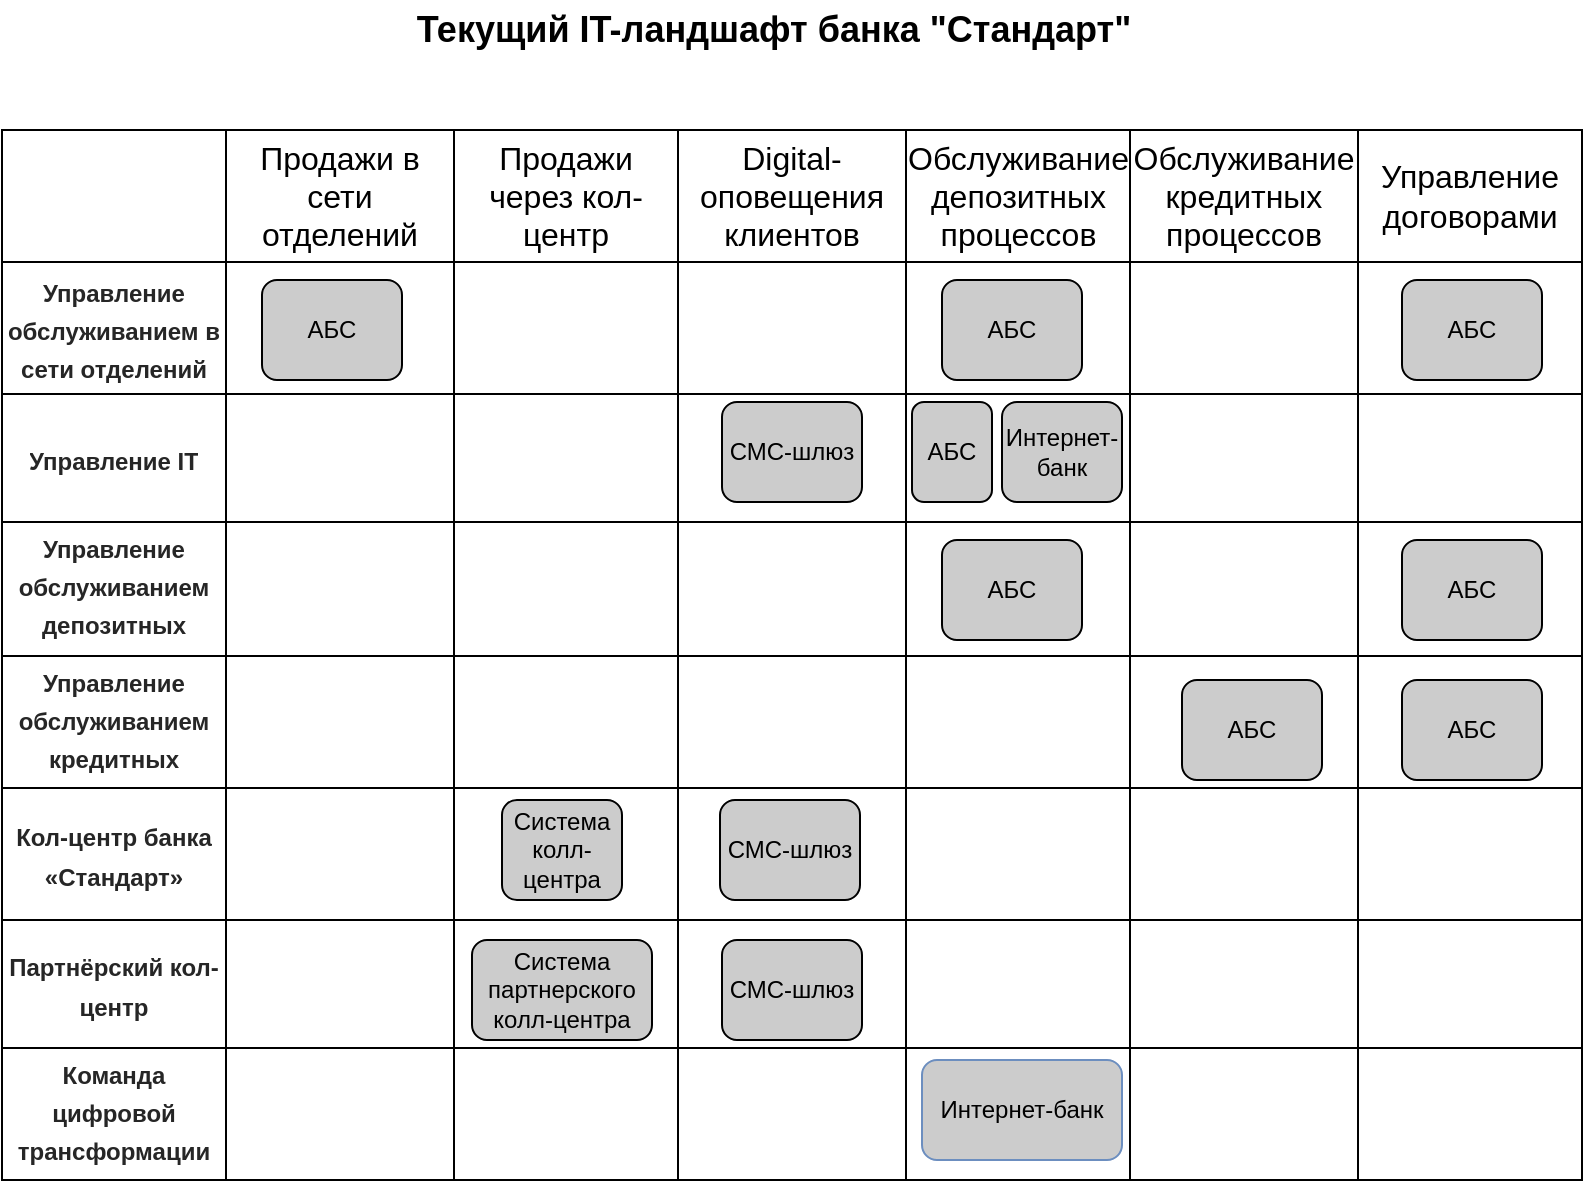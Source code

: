 <mxfile version="22.0.3" type="device">
  <diagram name="Страница — 1" id="ALKjOi59Uzz7_YGwZ8OA">
    <mxGraphModel dx="1302" dy="704" grid="1" gridSize="10" guides="1" tooltips="1" connect="1" arrows="1" fold="1" page="1" pageScale="1" pageWidth="827" pageHeight="1169" math="0" shadow="0">
      <root>
        <mxCell id="0" />
        <mxCell id="1" parent="0" />
        <mxCell id="6vpHeWo11vO7uTT2ahkF-14" value="" style="shape=table;startSize=0;container=1;collapsible=0;childLayout=tableLayout;fontSize=16;whiteSpace=wrap;" vertex="1" parent="1">
          <mxGeometry x="20" y="85" width="790" height="525" as="geometry" />
        </mxCell>
        <mxCell id="6vpHeWo11vO7uTT2ahkF-15" value="" style="shape=tableRow;horizontal=0;startSize=0;swimlaneHead=0;swimlaneBody=0;strokeColor=inherit;top=0;left=0;bottom=0;right=0;collapsible=0;dropTarget=0;fillColor=none;points=[[0,0.5],[1,0.5]];portConstraint=eastwest;fontSize=16;" vertex="1" parent="6vpHeWo11vO7uTT2ahkF-14">
          <mxGeometry width="790" height="66" as="geometry" />
        </mxCell>
        <mxCell id="6vpHeWo11vO7uTT2ahkF-16" value="" style="shape=partialRectangle;html=1;whiteSpace=wrap;connectable=0;strokeColor=inherit;overflow=hidden;fillColor=none;top=0;left=0;bottom=0;right=0;pointerEvents=1;fontSize=16;" vertex="1" parent="6vpHeWo11vO7uTT2ahkF-15">
          <mxGeometry width="112" height="66" as="geometry">
            <mxRectangle width="112" height="66" as="alternateBounds" />
          </mxGeometry>
        </mxCell>
        <mxCell id="6vpHeWo11vO7uTT2ahkF-88" value="Продажи в сети отделений&lt;br&gt;" style="shape=partialRectangle;html=1;whiteSpace=wrap;connectable=0;strokeColor=inherit;overflow=hidden;fillColor=none;top=0;left=0;bottom=0;right=0;pointerEvents=1;fontSize=16;" vertex="1" parent="6vpHeWo11vO7uTT2ahkF-15">
          <mxGeometry x="112" width="114" height="66" as="geometry">
            <mxRectangle width="114" height="66" as="alternateBounds" />
          </mxGeometry>
        </mxCell>
        <mxCell id="6vpHeWo11vO7uTT2ahkF-50" value="Продажи через кол-центр" style="shape=partialRectangle;html=1;whiteSpace=wrap;connectable=0;strokeColor=inherit;overflow=hidden;fillColor=none;top=0;left=0;bottom=0;right=0;pointerEvents=1;fontSize=16;" vertex="1" parent="6vpHeWo11vO7uTT2ahkF-15">
          <mxGeometry x="226" width="112" height="66" as="geometry">
            <mxRectangle width="112" height="66" as="alternateBounds" />
          </mxGeometry>
        </mxCell>
        <mxCell id="6vpHeWo11vO7uTT2ahkF-47" value="Digital-оповещения клиентов" style="shape=partialRectangle;html=1;whiteSpace=wrap;connectable=0;strokeColor=inherit;overflow=hidden;fillColor=none;top=0;left=0;bottom=0;right=0;pointerEvents=1;fontSize=16;" vertex="1" parent="6vpHeWo11vO7uTT2ahkF-15">
          <mxGeometry x="338" width="114" height="66" as="geometry">
            <mxRectangle width="114" height="66" as="alternateBounds" />
          </mxGeometry>
        </mxCell>
        <mxCell id="6vpHeWo11vO7uTT2ahkF-44" value="Обслуживание депозитных процессов" style="shape=partialRectangle;html=1;whiteSpace=wrap;connectable=0;strokeColor=inherit;overflow=hidden;fillColor=none;top=0;left=0;bottom=0;right=0;pointerEvents=1;fontSize=16;" vertex="1" parent="6vpHeWo11vO7uTT2ahkF-15">
          <mxGeometry x="452" width="112" height="66" as="geometry">
            <mxRectangle width="112" height="66" as="alternateBounds" />
          </mxGeometry>
        </mxCell>
        <mxCell id="6vpHeWo11vO7uTT2ahkF-17" value="Обслуживание кредитных процессов" style="shape=partialRectangle;html=1;whiteSpace=wrap;connectable=0;strokeColor=inherit;overflow=hidden;fillColor=none;top=0;left=0;bottom=0;right=0;pointerEvents=1;fontSize=16;" vertex="1" parent="6vpHeWo11vO7uTT2ahkF-15">
          <mxGeometry x="564" width="114" height="66" as="geometry">
            <mxRectangle width="114" height="66" as="alternateBounds" />
          </mxGeometry>
        </mxCell>
        <mxCell id="6vpHeWo11vO7uTT2ahkF-18" value="Управление договорами" style="shape=partialRectangle;html=1;whiteSpace=wrap;connectable=0;strokeColor=inherit;overflow=hidden;fillColor=none;top=0;left=0;bottom=0;right=0;pointerEvents=1;fontSize=16;" vertex="1" parent="6vpHeWo11vO7uTT2ahkF-15">
          <mxGeometry x="678" width="112" height="66" as="geometry">
            <mxRectangle width="112" height="66" as="alternateBounds" />
          </mxGeometry>
        </mxCell>
        <mxCell id="6vpHeWo11vO7uTT2ahkF-19" value="" style="shape=tableRow;horizontal=0;startSize=0;swimlaneHead=0;swimlaneBody=0;strokeColor=inherit;top=0;left=0;bottom=0;right=0;collapsible=0;dropTarget=0;fillColor=none;points=[[0,0.5],[1,0.5]];portConstraint=eastwest;fontSize=16;" vertex="1" parent="6vpHeWo11vO7uTT2ahkF-14">
          <mxGeometry y="66" width="790" height="66" as="geometry" />
        </mxCell>
        <mxCell id="6vpHeWo11vO7uTT2ahkF-20" value="&lt;strong style=&quot;box-sizing: inherit; color: rgba(0, 0, 0, 0.85); font-family: &amp;quot;YS Text&amp;quot;, sans-serif; text-align: left; background-color: rgb(255, 255, 255);&quot;&gt;&lt;font style=&quot;font-size: 12px;&quot;&gt;Управление обслуживанием в сети отделений&lt;/font&gt;&lt;/strong&gt;" style="shape=partialRectangle;html=1;whiteSpace=wrap;connectable=0;strokeColor=inherit;overflow=hidden;fillColor=none;top=0;left=0;bottom=0;right=0;pointerEvents=1;fontSize=16;" vertex="1" parent="6vpHeWo11vO7uTT2ahkF-19">
          <mxGeometry width="112" height="66" as="geometry">
            <mxRectangle width="112" height="66" as="alternateBounds" />
          </mxGeometry>
        </mxCell>
        <mxCell id="6vpHeWo11vO7uTT2ahkF-89" style="shape=partialRectangle;html=1;whiteSpace=wrap;connectable=0;strokeColor=inherit;overflow=hidden;fillColor=none;top=0;left=0;bottom=0;right=0;pointerEvents=1;fontSize=16;" vertex="1" parent="6vpHeWo11vO7uTT2ahkF-19">
          <mxGeometry x="112" width="114" height="66" as="geometry">
            <mxRectangle width="114" height="66" as="alternateBounds" />
          </mxGeometry>
        </mxCell>
        <mxCell id="6vpHeWo11vO7uTT2ahkF-51" style="shape=partialRectangle;html=1;whiteSpace=wrap;connectable=0;strokeColor=inherit;overflow=hidden;fillColor=none;top=0;left=0;bottom=0;right=0;pointerEvents=1;fontSize=16;" vertex="1" parent="6vpHeWo11vO7uTT2ahkF-19">
          <mxGeometry x="226" width="112" height="66" as="geometry">
            <mxRectangle width="112" height="66" as="alternateBounds" />
          </mxGeometry>
        </mxCell>
        <mxCell id="6vpHeWo11vO7uTT2ahkF-48" style="shape=partialRectangle;html=1;whiteSpace=wrap;connectable=0;strokeColor=inherit;overflow=hidden;fillColor=none;top=0;left=0;bottom=0;right=0;pointerEvents=1;fontSize=16;" vertex="1" parent="6vpHeWo11vO7uTT2ahkF-19">
          <mxGeometry x="338" width="114" height="66" as="geometry">
            <mxRectangle width="114" height="66" as="alternateBounds" />
          </mxGeometry>
        </mxCell>
        <mxCell id="6vpHeWo11vO7uTT2ahkF-45" style="shape=partialRectangle;html=1;whiteSpace=wrap;connectable=0;strokeColor=inherit;overflow=hidden;fillColor=none;top=0;left=0;bottom=0;right=0;pointerEvents=1;fontSize=16;" vertex="1" parent="6vpHeWo11vO7uTT2ahkF-19">
          <mxGeometry x="452" width="112" height="66" as="geometry">
            <mxRectangle width="112" height="66" as="alternateBounds" />
          </mxGeometry>
        </mxCell>
        <mxCell id="6vpHeWo11vO7uTT2ahkF-21" value="" style="shape=partialRectangle;html=1;whiteSpace=wrap;connectable=0;strokeColor=inherit;overflow=hidden;fillColor=none;top=0;left=0;bottom=0;right=0;pointerEvents=1;fontSize=16;" vertex="1" parent="6vpHeWo11vO7uTT2ahkF-19">
          <mxGeometry x="564" width="114" height="66" as="geometry">
            <mxRectangle width="114" height="66" as="alternateBounds" />
          </mxGeometry>
        </mxCell>
        <mxCell id="6vpHeWo11vO7uTT2ahkF-22" value="" style="shape=partialRectangle;html=1;whiteSpace=wrap;connectable=0;strokeColor=inherit;overflow=hidden;fillColor=none;top=0;left=0;bottom=0;right=0;pointerEvents=1;fontSize=16;" vertex="1" parent="6vpHeWo11vO7uTT2ahkF-19">
          <mxGeometry x="678" width="112" height="66" as="geometry">
            <mxRectangle width="112" height="66" as="alternateBounds" />
          </mxGeometry>
        </mxCell>
        <mxCell id="6vpHeWo11vO7uTT2ahkF-23" value="" style="shape=tableRow;horizontal=0;startSize=0;swimlaneHead=0;swimlaneBody=0;strokeColor=inherit;top=0;left=0;bottom=0;right=0;collapsible=0;dropTarget=0;fillColor=none;points=[[0,0.5],[1,0.5]];portConstraint=eastwest;fontSize=12;" vertex="1" parent="6vpHeWo11vO7uTT2ahkF-14">
          <mxGeometry y="132" width="790" height="64" as="geometry" />
        </mxCell>
        <mxCell id="6vpHeWo11vO7uTT2ahkF-24" value="&lt;strong style=&quot;box-sizing: inherit; color: rgba(0, 0, 0, 0.85); font-family: &amp;quot;YS Text&amp;quot;, sans-serif; text-align: left; background-color: rgb(255, 255, 255);&quot;&gt;&lt;font style=&quot;font-size: 12px;&quot;&gt;Управление IT&lt;/font&gt;&lt;/strong&gt;" style="shape=partialRectangle;html=1;whiteSpace=wrap;connectable=0;strokeColor=inherit;overflow=hidden;fillColor=none;top=0;left=0;bottom=0;right=0;pointerEvents=1;fontSize=16;" vertex="1" parent="6vpHeWo11vO7uTT2ahkF-23">
          <mxGeometry width="112" height="64" as="geometry">
            <mxRectangle width="112" height="64" as="alternateBounds" />
          </mxGeometry>
        </mxCell>
        <mxCell id="6vpHeWo11vO7uTT2ahkF-90" style="shape=partialRectangle;html=1;whiteSpace=wrap;connectable=0;strokeColor=inherit;overflow=hidden;fillColor=none;top=0;left=0;bottom=0;right=0;pointerEvents=1;fontSize=16;" vertex="1" parent="6vpHeWo11vO7uTT2ahkF-23">
          <mxGeometry x="112" width="114" height="64" as="geometry">
            <mxRectangle width="114" height="64" as="alternateBounds" />
          </mxGeometry>
        </mxCell>
        <mxCell id="6vpHeWo11vO7uTT2ahkF-52" style="shape=partialRectangle;html=1;whiteSpace=wrap;connectable=0;strokeColor=inherit;overflow=hidden;fillColor=none;top=0;left=0;bottom=0;right=0;pointerEvents=1;fontSize=16;" vertex="1" parent="6vpHeWo11vO7uTT2ahkF-23">
          <mxGeometry x="226" width="112" height="64" as="geometry">
            <mxRectangle width="112" height="64" as="alternateBounds" />
          </mxGeometry>
        </mxCell>
        <mxCell id="6vpHeWo11vO7uTT2ahkF-49" style="shape=partialRectangle;html=1;whiteSpace=wrap;connectable=0;strokeColor=inherit;overflow=hidden;fillColor=none;top=0;left=0;bottom=0;right=0;pointerEvents=1;fontSize=16;" vertex="1" parent="6vpHeWo11vO7uTT2ahkF-23">
          <mxGeometry x="338" width="114" height="64" as="geometry">
            <mxRectangle width="114" height="64" as="alternateBounds" />
          </mxGeometry>
        </mxCell>
        <mxCell id="6vpHeWo11vO7uTT2ahkF-46" style="shape=partialRectangle;html=1;whiteSpace=wrap;connectable=0;strokeColor=inherit;overflow=hidden;fillColor=none;top=0;left=0;bottom=0;right=0;pointerEvents=1;fontSize=16;" vertex="1" parent="6vpHeWo11vO7uTT2ahkF-23">
          <mxGeometry x="452" width="112" height="64" as="geometry">
            <mxRectangle width="112" height="64" as="alternateBounds" />
          </mxGeometry>
        </mxCell>
        <mxCell id="6vpHeWo11vO7uTT2ahkF-25" value="" style="shape=partialRectangle;html=1;whiteSpace=wrap;connectable=0;strokeColor=inherit;overflow=hidden;fillColor=none;top=0;left=0;bottom=0;right=0;pointerEvents=1;fontSize=16;" vertex="1" parent="6vpHeWo11vO7uTT2ahkF-23">
          <mxGeometry x="564" width="114" height="64" as="geometry">
            <mxRectangle width="114" height="64" as="alternateBounds" />
          </mxGeometry>
        </mxCell>
        <mxCell id="6vpHeWo11vO7uTT2ahkF-26" value="" style="shape=partialRectangle;html=1;whiteSpace=wrap;connectable=0;strokeColor=inherit;overflow=hidden;fillColor=none;top=0;left=0;bottom=0;right=0;pointerEvents=1;fontSize=16;" vertex="1" parent="6vpHeWo11vO7uTT2ahkF-23">
          <mxGeometry x="678" width="112" height="64" as="geometry">
            <mxRectangle width="112" height="64" as="alternateBounds" />
          </mxGeometry>
        </mxCell>
        <mxCell id="6vpHeWo11vO7uTT2ahkF-81" style="shape=tableRow;horizontal=0;startSize=0;swimlaneHead=0;swimlaneBody=0;strokeColor=inherit;top=0;left=0;bottom=0;right=0;collapsible=0;dropTarget=0;fillColor=none;points=[[0,0.5],[1,0.5]];portConstraint=eastwest;fontSize=16;" vertex="1" parent="6vpHeWo11vO7uTT2ahkF-14">
          <mxGeometry y="196" width="790" height="67" as="geometry" />
        </mxCell>
        <mxCell id="6vpHeWo11vO7uTT2ahkF-82" value="&lt;strong style=&quot;box-sizing: inherit; color: rgba(0, 0, 0, 0.85); font-family: &amp;quot;YS Text&amp;quot;, sans-serif; text-align: left; background-color: rgb(255, 255, 255);&quot;&gt;&lt;font style=&quot;font-size: 12px;&quot;&gt;Управление обслуживанием депозитных продуктов&lt;/font&gt;&lt;/strong&gt;" style="shape=partialRectangle;html=1;whiteSpace=wrap;connectable=0;strokeColor=inherit;overflow=hidden;fillColor=none;top=0;left=0;bottom=0;right=0;pointerEvents=1;fontSize=16;" vertex="1" parent="6vpHeWo11vO7uTT2ahkF-81">
          <mxGeometry width="112" height="67" as="geometry">
            <mxRectangle width="112" height="67" as="alternateBounds" />
          </mxGeometry>
        </mxCell>
        <mxCell id="6vpHeWo11vO7uTT2ahkF-91" style="shape=partialRectangle;html=1;whiteSpace=wrap;connectable=0;strokeColor=inherit;overflow=hidden;fillColor=none;top=0;left=0;bottom=0;right=0;pointerEvents=1;fontSize=16;" vertex="1" parent="6vpHeWo11vO7uTT2ahkF-81">
          <mxGeometry x="112" width="114" height="67" as="geometry">
            <mxRectangle width="114" height="67" as="alternateBounds" />
          </mxGeometry>
        </mxCell>
        <mxCell id="6vpHeWo11vO7uTT2ahkF-83" style="shape=partialRectangle;html=1;whiteSpace=wrap;connectable=0;strokeColor=inherit;overflow=hidden;fillColor=none;top=0;left=0;bottom=0;right=0;pointerEvents=1;fontSize=16;" vertex="1" parent="6vpHeWo11vO7uTT2ahkF-81">
          <mxGeometry x="226" width="112" height="67" as="geometry">
            <mxRectangle width="112" height="67" as="alternateBounds" />
          </mxGeometry>
        </mxCell>
        <mxCell id="6vpHeWo11vO7uTT2ahkF-84" style="shape=partialRectangle;html=1;whiteSpace=wrap;connectable=0;strokeColor=inherit;overflow=hidden;fillColor=none;top=0;left=0;bottom=0;right=0;pointerEvents=1;fontSize=16;" vertex="1" parent="6vpHeWo11vO7uTT2ahkF-81">
          <mxGeometry x="338" width="114" height="67" as="geometry">
            <mxRectangle width="114" height="67" as="alternateBounds" />
          </mxGeometry>
        </mxCell>
        <mxCell id="6vpHeWo11vO7uTT2ahkF-85" style="shape=partialRectangle;html=1;whiteSpace=wrap;connectable=0;strokeColor=inherit;overflow=hidden;fillColor=none;top=0;left=0;bottom=0;right=0;pointerEvents=1;fontSize=16;" vertex="1" parent="6vpHeWo11vO7uTT2ahkF-81">
          <mxGeometry x="452" width="112" height="67" as="geometry">
            <mxRectangle width="112" height="67" as="alternateBounds" />
          </mxGeometry>
        </mxCell>
        <mxCell id="6vpHeWo11vO7uTT2ahkF-86" style="shape=partialRectangle;html=1;whiteSpace=wrap;connectable=0;strokeColor=inherit;overflow=hidden;fillColor=none;top=0;left=0;bottom=0;right=0;pointerEvents=1;fontSize=16;" vertex="1" parent="6vpHeWo11vO7uTT2ahkF-81">
          <mxGeometry x="564" width="114" height="67" as="geometry">
            <mxRectangle width="114" height="67" as="alternateBounds" />
          </mxGeometry>
        </mxCell>
        <mxCell id="6vpHeWo11vO7uTT2ahkF-87" style="shape=partialRectangle;html=1;whiteSpace=wrap;connectable=0;strokeColor=inherit;overflow=hidden;fillColor=none;top=0;left=0;bottom=0;right=0;pointerEvents=1;fontSize=16;" vertex="1" parent="6vpHeWo11vO7uTT2ahkF-81">
          <mxGeometry x="678" width="112" height="67" as="geometry">
            <mxRectangle width="112" height="67" as="alternateBounds" />
          </mxGeometry>
        </mxCell>
        <mxCell id="6vpHeWo11vO7uTT2ahkF-74" style="shape=tableRow;horizontal=0;startSize=0;swimlaneHead=0;swimlaneBody=0;strokeColor=inherit;top=0;left=0;bottom=0;right=0;collapsible=0;dropTarget=0;fillColor=none;points=[[0,0.5],[1,0.5]];portConstraint=eastwest;fontSize=16;" vertex="1" parent="6vpHeWo11vO7uTT2ahkF-14">
          <mxGeometry y="263" width="790" height="66" as="geometry" />
        </mxCell>
        <mxCell id="6vpHeWo11vO7uTT2ahkF-75" value="&lt;strong style=&quot;box-sizing: inherit; color: rgba(0, 0, 0, 0.85); font-family: &amp;quot;YS Text&amp;quot;, sans-serif; text-align: left; background-color: rgb(255, 255, 255);&quot;&gt;&lt;font style=&quot;font-size: 12px;&quot;&gt;Управление обслуживанием кредитных продуктов&lt;/font&gt;&lt;/strong&gt;" style="shape=partialRectangle;html=1;whiteSpace=wrap;connectable=0;strokeColor=inherit;overflow=hidden;fillColor=none;top=0;left=0;bottom=0;right=0;pointerEvents=1;fontSize=16;" vertex="1" parent="6vpHeWo11vO7uTT2ahkF-74">
          <mxGeometry width="112" height="66" as="geometry">
            <mxRectangle width="112" height="66" as="alternateBounds" />
          </mxGeometry>
        </mxCell>
        <mxCell id="6vpHeWo11vO7uTT2ahkF-92" style="shape=partialRectangle;html=1;whiteSpace=wrap;connectable=0;strokeColor=inherit;overflow=hidden;fillColor=none;top=0;left=0;bottom=0;right=0;pointerEvents=1;fontSize=16;" vertex="1" parent="6vpHeWo11vO7uTT2ahkF-74">
          <mxGeometry x="112" width="114" height="66" as="geometry">
            <mxRectangle width="114" height="66" as="alternateBounds" />
          </mxGeometry>
        </mxCell>
        <mxCell id="6vpHeWo11vO7uTT2ahkF-76" style="shape=partialRectangle;html=1;whiteSpace=wrap;connectable=0;strokeColor=inherit;overflow=hidden;fillColor=none;top=0;left=0;bottom=0;right=0;pointerEvents=1;fontSize=16;" vertex="1" parent="6vpHeWo11vO7uTT2ahkF-74">
          <mxGeometry x="226" width="112" height="66" as="geometry">
            <mxRectangle width="112" height="66" as="alternateBounds" />
          </mxGeometry>
        </mxCell>
        <mxCell id="6vpHeWo11vO7uTT2ahkF-77" style="shape=partialRectangle;html=1;whiteSpace=wrap;connectable=0;strokeColor=inherit;overflow=hidden;fillColor=none;top=0;left=0;bottom=0;right=0;pointerEvents=1;fontSize=16;" vertex="1" parent="6vpHeWo11vO7uTT2ahkF-74">
          <mxGeometry x="338" width="114" height="66" as="geometry">
            <mxRectangle width="114" height="66" as="alternateBounds" />
          </mxGeometry>
        </mxCell>
        <mxCell id="6vpHeWo11vO7uTT2ahkF-78" style="shape=partialRectangle;html=1;whiteSpace=wrap;connectable=0;strokeColor=inherit;overflow=hidden;fillColor=none;top=0;left=0;bottom=0;right=0;pointerEvents=1;fontSize=16;" vertex="1" parent="6vpHeWo11vO7uTT2ahkF-74">
          <mxGeometry x="452" width="112" height="66" as="geometry">
            <mxRectangle width="112" height="66" as="alternateBounds" />
          </mxGeometry>
        </mxCell>
        <mxCell id="6vpHeWo11vO7uTT2ahkF-79" style="shape=partialRectangle;html=1;whiteSpace=wrap;connectable=0;strokeColor=inherit;overflow=hidden;fillColor=none;top=0;left=0;bottom=0;right=0;pointerEvents=1;fontSize=16;" vertex="1" parent="6vpHeWo11vO7uTT2ahkF-74">
          <mxGeometry x="564" width="114" height="66" as="geometry">
            <mxRectangle width="114" height="66" as="alternateBounds" />
          </mxGeometry>
        </mxCell>
        <mxCell id="6vpHeWo11vO7uTT2ahkF-80" style="shape=partialRectangle;html=1;whiteSpace=wrap;connectable=0;strokeColor=inherit;overflow=hidden;fillColor=none;top=0;left=0;bottom=0;right=0;pointerEvents=1;fontSize=16;" vertex="1" parent="6vpHeWo11vO7uTT2ahkF-74">
          <mxGeometry x="678" width="112" height="66" as="geometry">
            <mxRectangle width="112" height="66" as="alternateBounds" />
          </mxGeometry>
        </mxCell>
        <mxCell id="6vpHeWo11vO7uTT2ahkF-67" style="shape=tableRow;horizontal=0;startSize=0;swimlaneHead=0;swimlaneBody=0;strokeColor=inherit;top=0;left=0;bottom=0;right=0;collapsible=0;dropTarget=0;fillColor=none;points=[[0,0.5],[1,0.5]];portConstraint=eastwest;fontSize=16;" vertex="1" parent="6vpHeWo11vO7uTT2ahkF-14">
          <mxGeometry y="329" width="790" height="66" as="geometry" />
        </mxCell>
        <mxCell id="6vpHeWo11vO7uTT2ahkF-68" value="&lt;strong style=&quot;box-sizing: inherit; color: rgba(0, 0, 0, 0.85); font-family: &amp;quot;YS Text&amp;quot;, sans-serif; text-align: left; background-color: rgb(255, 255, 255);&quot;&gt;&lt;font style=&quot;font-size: 12px;&quot;&gt;Кол-центр банка «Стандарт»&lt;/font&gt;&lt;/strong&gt;" style="shape=partialRectangle;html=1;whiteSpace=wrap;connectable=0;strokeColor=inherit;overflow=hidden;fillColor=none;top=0;left=0;bottom=0;right=0;pointerEvents=1;fontSize=16;" vertex="1" parent="6vpHeWo11vO7uTT2ahkF-67">
          <mxGeometry width="112" height="66" as="geometry">
            <mxRectangle width="112" height="66" as="alternateBounds" />
          </mxGeometry>
        </mxCell>
        <mxCell id="6vpHeWo11vO7uTT2ahkF-93" style="shape=partialRectangle;html=1;whiteSpace=wrap;connectable=0;strokeColor=inherit;overflow=hidden;fillColor=none;top=0;left=0;bottom=0;right=0;pointerEvents=1;fontSize=16;" vertex="1" parent="6vpHeWo11vO7uTT2ahkF-67">
          <mxGeometry x="112" width="114" height="66" as="geometry">
            <mxRectangle width="114" height="66" as="alternateBounds" />
          </mxGeometry>
        </mxCell>
        <mxCell id="6vpHeWo11vO7uTT2ahkF-69" style="shape=partialRectangle;html=1;whiteSpace=wrap;connectable=0;strokeColor=inherit;overflow=hidden;fillColor=none;top=0;left=0;bottom=0;right=0;pointerEvents=1;fontSize=16;" vertex="1" parent="6vpHeWo11vO7uTT2ahkF-67">
          <mxGeometry x="226" width="112" height="66" as="geometry">
            <mxRectangle width="112" height="66" as="alternateBounds" />
          </mxGeometry>
        </mxCell>
        <mxCell id="6vpHeWo11vO7uTT2ahkF-70" style="shape=partialRectangle;html=1;whiteSpace=wrap;connectable=0;strokeColor=inherit;overflow=hidden;fillColor=none;top=0;left=0;bottom=0;right=0;pointerEvents=1;fontSize=16;" vertex="1" parent="6vpHeWo11vO7uTT2ahkF-67">
          <mxGeometry x="338" width="114" height="66" as="geometry">
            <mxRectangle width="114" height="66" as="alternateBounds" />
          </mxGeometry>
        </mxCell>
        <mxCell id="6vpHeWo11vO7uTT2ahkF-71" style="shape=partialRectangle;html=1;whiteSpace=wrap;connectable=0;strokeColor=inherit;overflow=hidden;fillColor=none;top=0;left=0;bottom=0;right=0;pointerEvents=1;fontSize=16;" vertex="1" parent="6vpHeWo11vO7uTT2ahkF-67">
          <mxGeometry x="452" width="112" height="66" as="geometry">
            <mxRectangle width="112" height="66" as="alternateBounds" />
          </mxGeometry>
        </mxCell>
        <mxCell id="6vpHeWo11vO7uTT2ahkF-72" style="shape=partialRectangle;html=1;whiteSpace=wrap;connectable=0;strokeColor=inherit;overflow=hidden;fillColor=none;top=0;left=0;bottom=0;right=0;pointerEvents=1;fontSize=16;" vertex="1" parent="6vpHeWo11vO7uTT2ahkF-67">
          <mxGeometry x="564" width="114" height="66" as="geometry">
            <mxRectangle width="114" height="66" as="alternateBounds" />
          </mxGeometry>
        </mxCell>
        <mxCell id="6vpHeWo11vO7uTT2ahkF-73" style="shape=partialRectangle;html=1;whiteSpace=wrap;connectable=0;strokeColor=inherit;overflow=hidden;fillColor=none;top=0;left=0;bottom=0;right=0;pointerEvents=1;fontSize=16;" vertex="1" parent="6vpHeWo11vO7uTT2ahkF-67">
          <mxGeometry x="678" width="112" height="66" as="geometry">
            <mxRectangle width="112" height="66" as="alternateBounds" />
          </mxGeometry>
        </mxCell>
        <mxCell id="6vpHeWo11vO7uTT2ahkF-60" style="shape=tableRow;horizontal=0;startSize=0;swimlaneHead=0;swimlaneBody=0;strokeColor=inherit;top=0;left=0;bottom=0;right=0;collapsible=0;dropTarget=0;fillColor=none;points=[[0,0.5],[1,0.5]];portConstraint=eastwest;fontSize=16;" vertex="1" parent="6vpHeWo11vO7uTT2ahkF-14">
          <mxGeometry y="395" width="790" height="64" as="geometry" />
        </mxCell>
        <mxCell id="6vpHeWo11vO7uTT2ahkF-61" value="&lt;strong style=&quot;box-sizing: inherit; color: rgba(0, 0, 0, 0.85); font-family: &amp;quot;YS Text&amp;quot;, sans-serif; text-align: left; background-color: rgb(255, 255, 255);&quot;&gt;&lt;font style=&quot;font-size: 12px;&quot;&gt;Партнёрский кол-центр&lt;/font&gt;&lt;/strong&gt;" style="shape=partialRectangle;html=1;whiteSpace=wrap;connectable=0;strokeColor=inherit;overflow=hidden;fillColor=none;top=0;left=0;bottom=0;right=0;pointerEvents=1;fontSize=16;" vertex="1" parent="6vpHeWo11vO7uTT2ahkF-60">
          <mxGeometry width="112" height="64" as="geometry">
            <mxRectangle width="112" height="64" as="alternateBounds" />
          </mxGeometry>
        </mxCell>
        <mxCell id="6vpHeWo11vO7uTT2ahkF-94" style="shape=partialRectangle;html=1;whiteSpace=wrap;connectable=0;strokeColor=inherit;overflow=hidden;fillColor=none;top=0;left=0;bottom=0;right=0;pointerEvents=1;fontSize=16;" vertex="1" parent="6vpHeWo11vO7uTT2ahkF-60">
          <mxGeometry x="112" width="114" height="64" as="geometry">
            <mxRectangle width="114" height="64" as="alternateBounds" />
          </mxGeometry>
        </mxCell>
        <mxCell id="6vpHeWo11vO7uTT2ahkF-62" style="shape=partialRectangle;html=1;whiteSpace=wrap;connectable=0;strokeColor=inherit;overflow=hidden;fillColor=none;top=0;left=0;bottom=0;right=0;pointerEvents=1;fontSize=16;" vertex="1" parent="6vpHeWo11vO7uTT2ahkF-60">
          <mxGeometry x="226" width="112" height="64" as="geometry">
            <mxRectangle width="112" height="64" as="alternateBounds" />
          </mxGeometry>
        </mxCell>
        <mxCell id="6vpHeWo11vO7uTT2ahkF-63" style="shape=partialRectangle;html=1;whiteSpace=wrap;connectable=0;strokeColor=inherit;overflow=hidden;fillColor=none;top=0;left=0;bottom=0;right=0;pointerEvents=1;fontSize=16;" vertex="1" parent="6vpHeWo11vO7uTT2ahkF-60">
          <mxGeometry x="338" width="114" height="64" as="geometry">
            <mxRectangle width="114" height="64" as="alternateBounds" />
          </mxGeometry>
        </mxCell>
        <mxCell id="6vpHeWo11vO7uTT2ahkF-64" style="shape=partialRectangle;html=1;whiteSpace=wrap;connectable=0;strokeColor=inherit;overflow=hidden;fillColor=none;top=0;left=0;bottom=0;right=0;pointerEvents=1;fontSize=16;" vertex="1" parent="6vpHeWo11vO7uTT2ahkF-60">
          <mxGeometry x="452" width="112" height="64" as="geometry">
            <mxRectangle width="112" height="64" as="alternateBounds" />
          </mxGeometry>
        </mxCell>
        <mxCell id="6vpHeWo11vO7uTT2ahkF-65" style="shape=partialRectangle;html=1;whiteSpace=wrap;connectable=0;strokeColor=inherit;overflow=hidden;fillColor=none;top=0;left=0;bottom=0;right=0;pointerEvents=1;fontSize=16;" vertex="1" parent="6vpHeWo11vO7uTT2ahkF-60">
          <mxGeometry x="564" width="114" height="64" as="geometry">
            <mxRectangle width="114" height="64" as="alternateBounds" />
          </mxGeometry>
        </mxCell>
        <mxCell id="6vpHeWo11vO7uTT2ahkF-66" style="shape=partialRectangle;html=1;whiteSpace=wrap;connectable=0;strokeColor=inherit;overflow=hidden;fillColor=none;top=0;left=0;bottom=0;right=0;pointerEvents=1;fontSize=16;" vertex="1" parent="6vpHeWo11vO7uTT2ahkF-60">
          <mxGeometry x="678" width="112" height="64" as="geometry">
            <mxRectangle width="112" height="64" as="alternateBounds" />
          </mxGeometry>
        </mxCell>
        <mxCell id="6vpHeWo11vO7uTT2ahkF-53" style="shape=tableRow;horizontal=0;startSize=0;swimlaneHead=0;swimlaneBody=0;strokeColor=inherit;top=0;left=0;bottom=0;right=0;collapsible=0;dropTarget=0;fillColor=none;points=[[0,0.5],[1,0.5]];portConstraint=eastwest;fontSize=16;" vertex="1" parent="6vpHeWo11vO7uTT2ahkF-14">
          <mxGeometry y="459" width="790" height="66" as="geometry" />
        </mxCell>
        <mxCell id="6vpHeWo11vO7uTT2ahkF-54" value="&lt;strong style=&quot;box-sizing: inherit; color: rgba(0, 0, 0, 0.85); font-family: &amp;quot;YS Text&amp;quot;, sans-serif; text-align: left; background-color: rgb(255, 255, 255);&quot;&gt;&lt;font style=&quot;font-size: 12px;&quot;&gt;Команда цифровой трансформации розничного бизнеса&lt;/font&gt;&lt;/strong&gt;" style="shape=partialRectangle;html=1;whiteSpace=wrap;connectable=0;strokeColor=inherit;overflow=hidden;fillColor=none;top=0;left=0;bottom=0;right=0;pointerEvents=1;fontSize=16;" vertex="1" parent="6vpHeWo11vO7uTT2ahkF-53">
          <mxGeometry width="112" height="66" as="geometry">
            <mxRectangle width="112" height="66" as="alternateBounds" />
          </mxGeometry>
        </mxCell>
        <mxCell id="6vpHeWo11vO7uTT2ahkF-95" style="shape=partialRectangle;html=1;whiteSpace=wrap;connectable=0;strokeColor=inherit;overflow=hidden;fillColor=none;top=0;left=0;bottom=0;right=0;pointerEvents=1;fontSize=16;" vertex="1" parent="6vpHeWo11vO7uTT2ahkF-53">
          <mxGeometry x="112" width="114" height="66" as="geometry">
            <mxRectangle width="114" height="66" as="alternateBounds" />
          </mxGeometry>
        </mxCell>
        <mxCell id="6vpHeWo11vO7uTT2ahkF-55" style="shape=partialRectangle;html=1;whiteSpace=wrap;connectable=0;strokeColor=inherit;overflow=hidden;fillColor=none;top=0;left=0;bottom=0;right=0;pointerEvents=1;fontSize=16;" vertex="1" parent="6vpHeWo11vO7uTT2ahkF-53">
          <mxGeometry x="226" width="112" height="66" as="geometry">
            <mxRectangle width="112" height="66" as="alternateBounds" />
          </mxGeometry>
        </mxCell>
        <mxCell id="6vpHeWo11vO7uTT2ahkF-56" style="shape=partialRectangle;html=1;whiteSpace=wrap;connectable=0;strokeColor=inherit;overflow=hidden;fillColor=none;top=0;left=0;bottom=0;right=0;pointerEvents=1;fontSize=16;" vertex="1" parent="6vpHeWo11vO7uTT2ahkF-53">
          <mxGeometry x="338" width="114" height="66" as="geometry">
            <mxRectangle width="114" height="66" as="alternateBounds" />
          </mxGeometry>
        </mxCell>
        <mxCell id="6vpHeWo11vO7uTT2ahkF-57" style="shape=partialRectangle;html=1;whiteSpace=wrap;connectable=0;strokeColor=inherit;overflow=hidden;fillColor=none;top=0;left=0;bottom=0;right=0;pointerEvents=1;fontSize=16;" vertex="1" parent="6vpHeWo11vO7uTT2ahkF-53">
          <mxGeometry x="452" width="112" height="66" as="geometry">
            <mxRectangle width="112" height="66" as="alternateBounds" />
          </mxGeometry>
        </mxCell>
        <mxCell id="6vpHeWo11vO7uTT2ahkF-58" style="shape=partialRectangle;html=1;whiteSpace=wrap;connectable=0;strokeColor=inherit;overflow=hidden;fillColor=none;top=0;left=0;bottom=0;right=0;pointerEvents=1;fontSize=16;" vertex="1" parent="6vpHeWo11vO7uTT2ahkF-53">
          <mxGeometry x="564" width="114" height="66" as="geometry">
            <mxRectangle width="114" height="66" as="alternateBounds" />
          </mxGeometry>
        </mxCell>
        <mxCell id="6vpHeWo11vO7uTT2ahkF-59" style="shape=partialRectangle;html=1;whiteSpace=wrap;connectable=0;strokeColor=inherit;overflow=hidden;fillColor=none;top=0;left=0;bottom=0;right=0;pointerEvents=1;fontSize=16;" vertex="1" parent="6vpHeWo11vO7uTT2ahkF-53">
          <mxGeometry x="678" width="112" height="66" as="geometry">
            <mxRectangle width="112" height="66" as="alternateBounds" />
          </mxGeometry>
        </mxCell>
        <mxCell id="6vpHeWo11vO7uTT2ahkF-96" value="АБС" style="rounded=1;whiteSpace=wrap;html=1;fillColor=#CCCCCC;" vertex="1" parent="1">
          <mxGeometry x="150" y="160" width="70" height="50" as="geometry" />
        </mxCell>
        <mxCell id="6vpHeWo11vO7uTT2ahkF-99" value="Система колл-центра" style="rounded=1;whiteSpace=wrap;html=1;fillColor=#CCCCCC;" vertex="1" parent="1">
          <mxGeometry x="270" y="420" width="60" height="50" as="geometry" />
        </mxCell>
        <mxCell id="6vpHeWo11vO7uTT2ahkF-101" value="СМС-шлюз" style="rounded=1;whiteSpace=wrap;html=1;fillColor=#CCCCCC;" vertex="1" parent="1">
          <mxGeometry x="379" y="420" width="70" height="50" as="geometry" />
        </mxCell>
        <mxCell id="6vpHeWo11vO7uTT2ahkF-102" value="СМС-шлюз" style="rounded=1;whiteSpace=wrap;html=1;fillColor=#CCCCCC;" vertex="1" parent="1">
          <mxGeometry x="380" y="490" width="70" height="50" as="geometry" />
        </mxCell>
        <mxCell id="6vpHeWo11vO7uTT2ahkF-106" value="АБС" style="rounded=1;whiteSpace=wrap;html=1;fillColor=#CCCCCC;" vertex="1" parent="1">
          <mxGeometry x="610" y="360" width="70" height="50" as="geometry" />
        </mxCell>
        <mxCell id="6vpHeWo11vO7uTT2ahkF-108" value="Система партнерского &lt;br&gt;колл-центра" style="rounded=1;whiteSpace=wrap;html=1;fillColor=#CCCCCC;" vertex="1" parent="1">
          <mxGeometry x="255" y="490" width="90" height="50" as="geometry" />
        </mxCell>
        <mxCell id="6vpHeWo11vO7uTT2ahkF-109" value="АБС" style="rounded=1;whiteSpace=wrap;html=1;fillColor=#CCCCCC;" vertex="1" parent="1">
          <mxGeometry x="720" y="160" width="70" height="50" as="geometry" />
        </mxCell>
        <mxCell id="6vpHeWo11vO7uTT2ahkF-110" value="АБС" style="rounded=1;whiteSpace=wrap;html=1;fillColor=#CCCCCC;" vertex="1" parent="1">
          <mxGeometry x="490" y="160" width="70" height="50" as="geometry" />
        </mxCell>
        <mxCell id="6vpHeWo11vO7uTT2ahkF-111" value="Интернет-банк" style="rounded=1;whiteSpace=wrap;html=1;fillColor=#CCCCCC;" vertex="1" parent="1">
          <mxGeometry x="520" y="221" width="60" height="50" as="geometry" />
        </mxCell>
        <mxCell id="6vpHeWo11vO7uTT2ahkF-112" value="АБС" style="rounded=1;whiteSpace=wrap;html=1;fillColor=#CCCCCC;" vertex="1" parent="1">
          <mxGeometry x="475" y="221" width="40" height="50" as="geometry" />
        </mxCell>
        <mxCell id="6vpHeWo11vO7uTT2ahkF-113" value="СМС-шлюз" style="rounded=1;whiteSpace=wrap;html=1;fillColor=#CCCCCC;" vertex="1" parent="1">
          <mxGeometry x="380" y="221" width="70" height="50" as="geometry" />
        </mxCell>
        <mxCell id="6vpHeWo11vO7uTT2ahkF-114" value="АБС" style="rounded=1;whiteSpace=wrap;html=1;fillColor=#CCCCCC;" vertex="1" parent="1">
          <mxGeometry x="490" y="290" width="70" height="50" as="geometry" />
        </mxCell>
        <mxCell id="6vpHeWo11vO7uTT2ahkF-115" value="АБС" style="rounded=1;whiteSpace=wrap;html=1;fillColor=#CCCCCC;" vertex="1" parent="1">
          <mxGeometry x="720" y="290" width="70" height="50" as="geometry" />
        </mxCell>
        <mxCell id="6vpHeWo11vO7uTT2ahkF-116" value="АБС" style="rounded=1;whiteSpace=wrap;html=1;fillColor=#CCCCCC;" vertex="1" parent="1">
          <mxGeometry x="720" y="360" width="70" height="50" as="geometry" />
        </mxCell>
        <mxCell id="6vpHeWo11vO7uTT2ahkF-117" value="Интернет-банк" style="rounded=1;whiteSpace=wrap;html=1;fillColor=#CCCCCC;strokeColor=#6c8ebf;" vertex="1" parent="1">
          <mxGeometry x="480" y="550" width="100" height="50" as="geometry" />
        </mxCell>
        <mxCell id="6vpHeWo11vO7uTT2ahkF-118" value="Текущий IT-ландшафт банка &quot;Стандарт&quot;" style="text;html=1;strokeColor=none;fillColor=none;align=center;verticalAlign=middle;whiteSpace=wrap;rounded=0;fontSize=18;fontStyle=1" vertex="1" parent="1">
          <mxGeometry x="190" y="20" width="432" height="30" as="geometry" />
        </mxCell>
      </root>
    </mxGraphModel>
  </diagram>
</mxfile>
